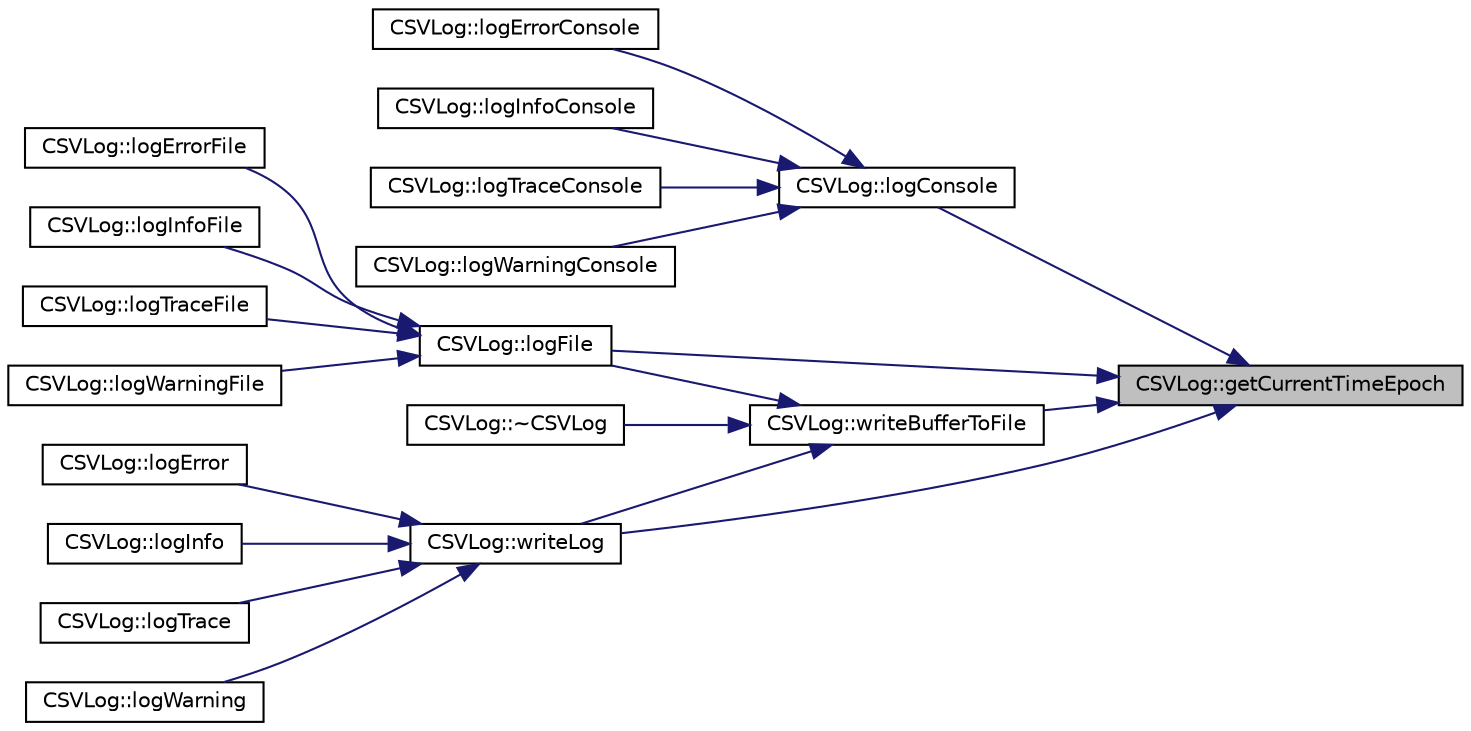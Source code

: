 digraph "CSVLog::getCurrentTimeEpoch"
{
 // LATEX_PDF_SIZE
  edge [fontname="Helvetica",fontsize="10",labelfontname="Helvetica",labelfontsize="10"];
  node [fontname="Helvetica",fontsize="10",shape=record];
  rankdir="RL";
  Node1 [label="CSVLog::getCurrentTimeEpoch",height=0.2,width=0.4,color="black", fillcolor="grey75", style="filled", fontcolor="black",tooltip="get epoch as string"];
  Node1 -> Node2 [dir="back",color="midnightblue",fontsize="10",style="solid",fontname="Helvetica"];
  Node2 [label="CSVLog::logConsole",height=0.2,width=0.4,color="black", fillcolor="white", style="filled",URL="$classCSVLog.html#a2334ba89101b21b6548d412643a22ec3",tooltip="generate log entry in console"];
  Node2 -> Node3 [dir="back",color="midnightblue",fontsize="10",style="solid",fontname="Helvetica"];
  Node3 [label="CSVLog::logErrorConsole",height=0.2,width=0.4,color="black", fillcolor="white", style="filled",URL="$classCSVLog.html#a0177263b40ad2573d573b9e7201d2acb",tooltip="log on error level in console"];
  Node2 -> Node4 [dir="back",color="midnightblue",fontsize="10",style="solid",fontname="Helvetica"];
  Node4 [label="CSVLog::logInfoConsole",height=0.2,width=0.4,color="black", fillcolor="white", style="filled",URL="$classCSVLog.html#adbdc18656cb435042e287ecb0765f9dd",tooltip="log on info level in console"];
  Node2 -> Node5 [dir="back",color="midnightblue",fontsize="10",style="solid",fontname="Helvetica"];
  Node5 [label="CSVLog::logTraceConsole",height=0.2,width=0.4,color="black", fillcolor="white", style="filled",URL="$classCSVLog.html#ab8505e316b64571c70ba95cfeca4ccb6",tooltip="log on trace level in console"];
  Node2 -> Node6 [dir="back",color="midnightblue",fontsize="10",style="solid",fontname="Helvetica"];
  Node6 [label="CSVLog::logWarningConsole",height=0.2,width=0.4,color="black", fillcolor="white", style="filled",URL="$classCSVLog.html#a38553a9f280cec76680df43316261885",tooltip="log on warning level in console"];
  Node1 -> Node7 [dir="back",color="midnightblue",fontsize="10",style="solid",fontname="Helvetica"];
  Node7 [label="CSVLog::logFile",height=0.2,width=0.4,color="black", fillcolor="white", style="filled",URL="$classCSVLog.html#abf2187c78e4eb54e1724438a1074aaad",tooltip="generate log entry in file"];
  Node7 -> Node8 [dir="back",color="midnightblue",fontsize="10",style="solid",fontname="Helvetica"];
  Node8 [label="CSVLog::logErrorFile",height=0.2,width=0.4,color="black", fillcolor="white", style="filled",URL="$classCSVLog.html#ae2996287c12ff5184e0d237170edf0b5",tooltip="log on error level in file"];
  Node7 -> Node9 [dir="back",color="midnightblue",fontsize="10",style="solid",fontname="Helvetica"];
  Node9 [label="CSVLog::logInfoFile",height=0.2,width=0.4,color="black", fillcolor="white", style="filled",URL="$classCSVLog.html#a053330a004ebeb4ce874c53ed8e73f8d",tooltip="log on info level in file"];
  Node7 -> Node10 [dir="back",color="midnightblue",fontsize="10",style="solid",fontname="Helvetica"];
  Node10 [label="CSVLog::logTraceFile",height=0.2,width=0.4,color="black", fillcolor="white", style="filled",URL="$classCSVLog.html#a2e7222db9b74c4a68512bf9c4281080b",tooltip="log on trace level in file"];
  Node7 -> Node11 [dir="back",color="midnightblue",fontsize="10",style="solid",fontname="Helvetica"];
  Node11 [label="CSVLog::logWarningFile",height=0.2,width=0.4,color="black", fillcolor="white", style="filled",URL="$classCSVLog.html#af6c532187a06fb430d09255408189906",tooltip="log on warning level in file"];
  Node1 -> Node12 [dir="back",color="midnightblue",fontsize="10",style="solid",fontname="Helvetica"];
  Node12 [label="CSVLog::writeBufferToFile",height=0.2,width=0.4,color="black", fillcolor="white", style="filled",URL="$classCSVLog.html#a3c428d922317879c1aa99204fa32bf61",tooltip="writes content of buffer to file"];
  Node12 -> Node7 [dir="back",color="midnightblue",fontsize="10",style="solid",fontname="Helvetica"];
  Node12 -> Node13 [dir="back",color="midnightblue",fontsize="10",style="solid",fontname="Helvetica"];
  Node13 [label="CSVLog::writeLog",height=0.2,width=0.4,color="black", fillcolor="white", style="filled",URL="$classCSVLog.html#a483aac07b38a517ad8f045a34cffdcf9",tooltip="general log generator method"];
  Node13 -> Node14 [dir="back",color="midnightblue",fontsize="10",style="solid",fontname="Helvetica"];
  Node14 [label="CSVLog::logError",height=0.2,width=0.4,color="black", fillcolor="white", style="filled",URL="$classCSVLog.html#a99f056783f1903b0332a39732b79a014",tooltip="general log on error level"];
  Node13 -> Node15 [dir="back",color="midnightblue",fontsize="10",style="solid",fontname="Helvetica"];
  Node15 [label="CSVLog::logInfo",height=0.2,width=0.4,color="black", fillcolor="white", style="filled",URL="$classCSVLog.html#a5a6e01a0b57519dcfa1b1b94017f79f8",tooltip="general log on info level"];
  Node13 -> Node16 [dir="back",color="midnightblue",fontsize="10",style="solid",fontname="Helvetica"];
  Node16 [label="CSVLog::logTrace",height=0.2,width=0.4,color="black", fillcolor="white", style="filled",URL="$classCSVLog.html#a43fd60ab05f615aefdd0af7d3f93840e",tooltip="general log on trace level"];
  Node13 -> Node17 [dir="back",color="midnightblue",fontsize="10",style="solid",fontname="Helvetica"];
  Node17 [label="CSVLog::logWarning",height=0.2,width=0.4,color="black", fillcolor="white", style="filled",URL="$classCSVLog.html#a259cf3f2a38398a047342ec4c2820f5c",tooltip="general log on warning level"];
  Node12 -> Node18 [dir="back",color="midnightblue",fontsize="10",style="solid",fontname="Helvetica"];
  Node18 [label="CSVLog::~CSVLog",height=0.2,width=0.4,color="black", fillcolor="white", style="filled",URL="$classCSVLog.html#a607040cb1138b9f1783bac61cd8c140e",tooltip="Destroy the CSVLog object."];
  Node1 -> Node13 [dir="back",color="midnightblue",fontsize="10",style="solid",fontname="Helvetica"];
}
